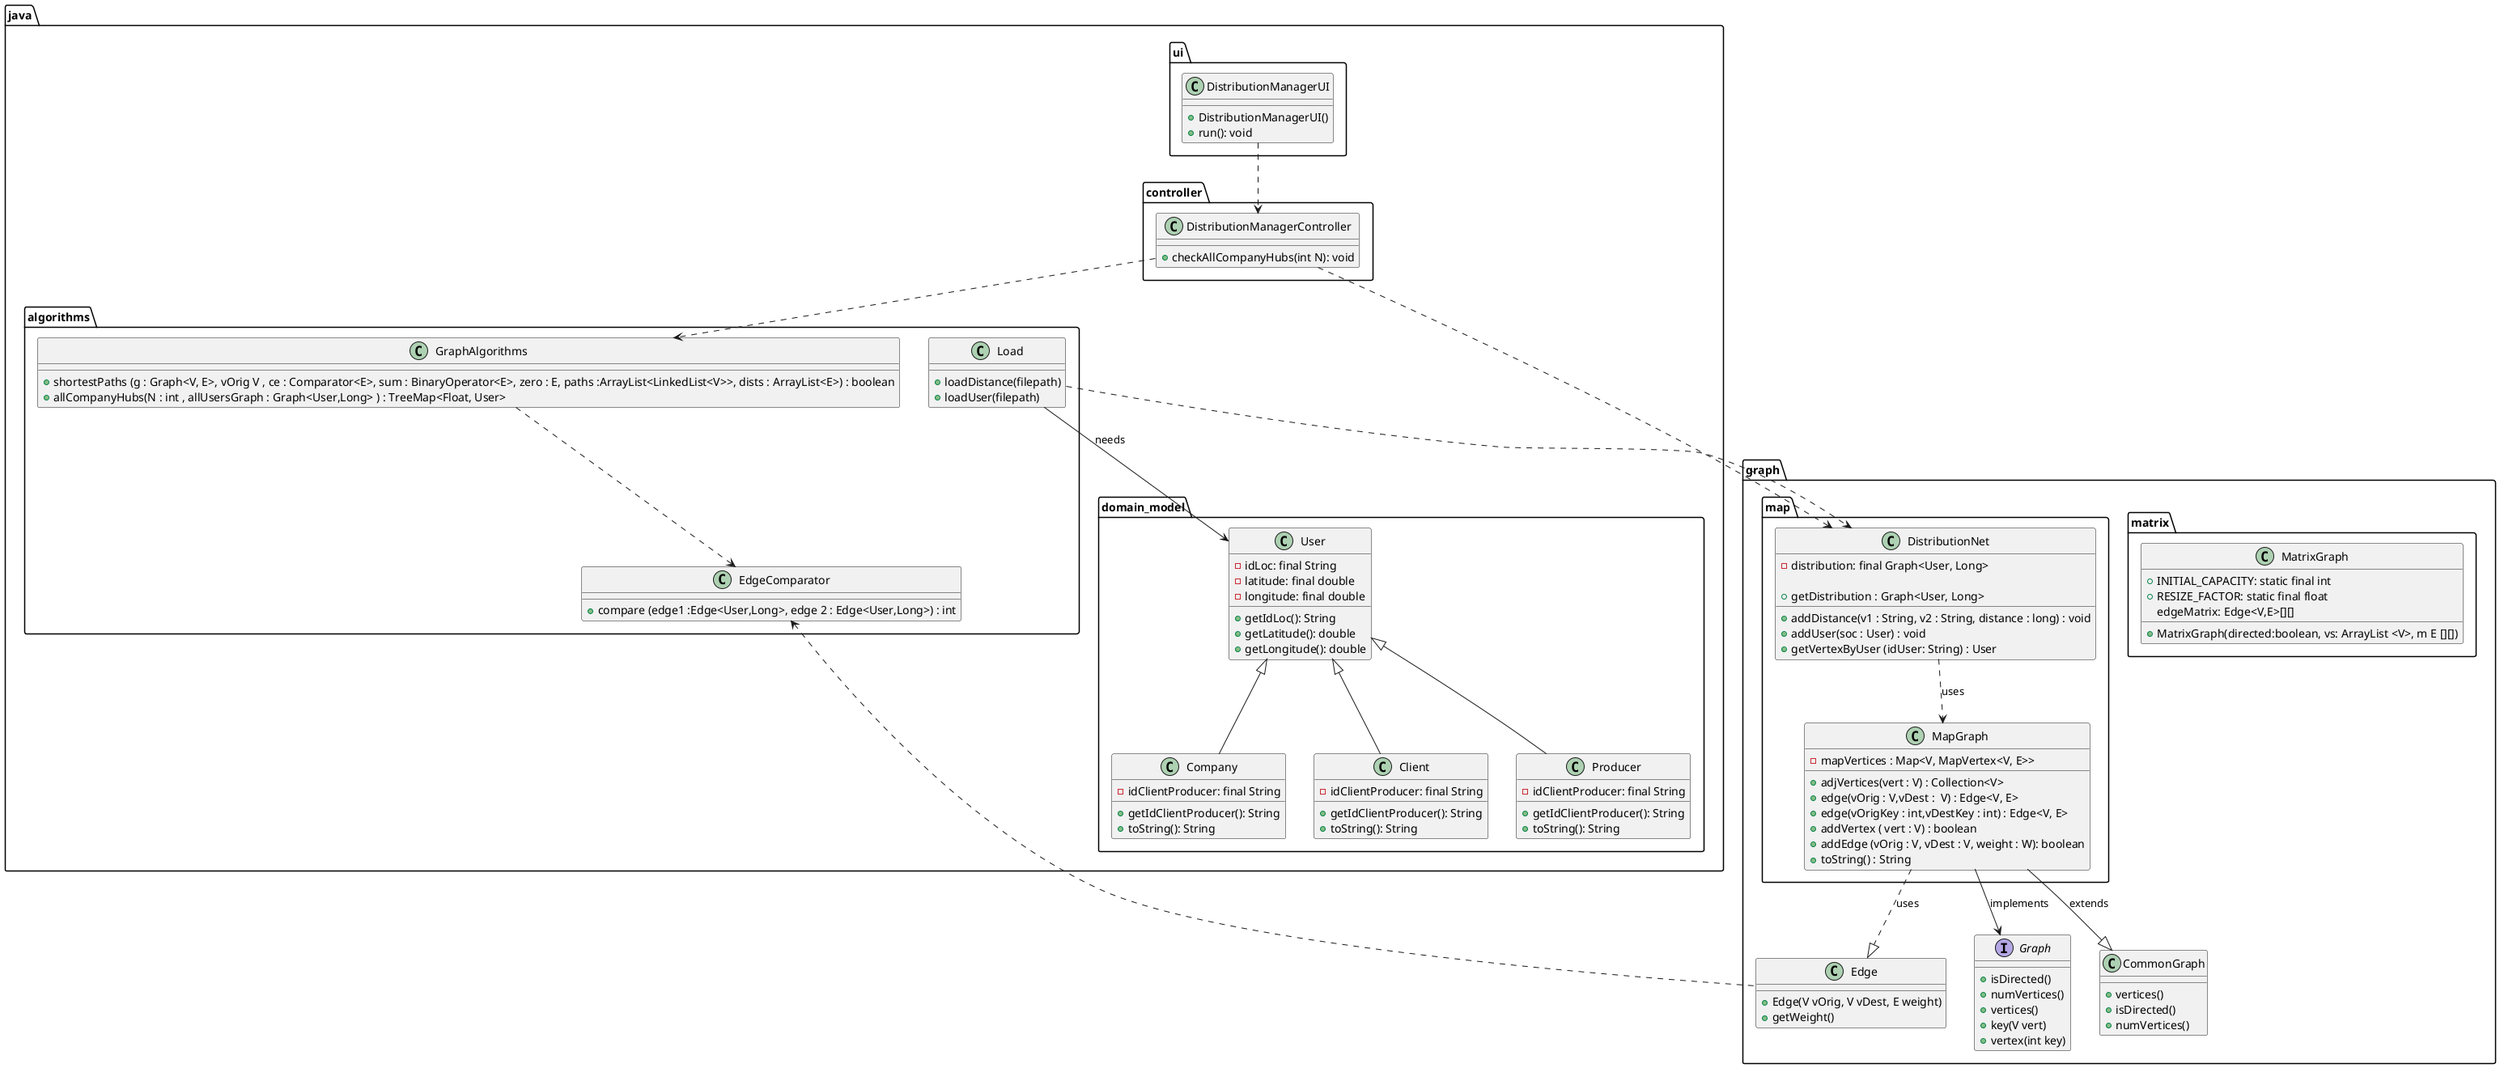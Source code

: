 @startuml
package java <<Folder>>{
package algorithms <<Folder>> {

class Load{
+loadDistance(filepath)
+loadUser(filepath)
}


class EdgeComparator{
+ compare (edge1 :Edge<User,Long>, edge 2 : Edge<User,Long>) : int
}

class GraphAlgorithms{
+ shortestPaths (g : Graph<V, E>, vOrig V , ce : Comparator<E>, sum : BinaryOperator<E>, zero : E, paths :ArrayList<LinkedList<V>>, dists : ArrayList<E>) : boolean
+ allCompanyHubs(N : int , allUsersGraph : Graph<User,Long> ) : TreeMap<Float, User>
}

}

package controller <<Folder>> {
class DistributionManagerController{
+checkAllCompanyHubs(int N): void
}

}

package ui <<Folder>> {
class DistributionManagerUI{
+DistributionManagerUI()
+run(): void
}


}
package domain_model <<Folder>> {

class User{
-idLoc: final String
-latitude: final double
-longitude: final double

+getIdLoc(): String
+getLatitude(): double
+getLongitude(): double

}
class Company{
 -idClientProducer: final String

 +getIdClientProducer(): String
 +toString(): String
}
class Client{
 -idClientProducer: final String

 +getIdClientProducer(): String
 +toString(): String
}

class Producer{
 -idClientProducer: final String

 +getIdClientProducer(): String
 +toString(): String
}

}

}

package graph <<Folder>> {
package matrix <<Folder>>{
    class MatrixGraph{
        +INITIAL_CAPACITY: static final int
        +RESIZE_FACTOR: static final float
        edgeMatrix: Edge<V,E>[][]

        +MatrixGraph(directed:boolean, vs: ArrayList <V>, m E [][])
    }
}
package map <<Folder>> {
class MapGraph{
- mapVertices : Map<V, MapVertex<V, E>>
+ adjVertices(vert : V) : Collection<V>
+ edge(vOrig : V,vDest :  V) : Edge<V, E>
+ edge(vOrigKey : int,vDestKey : int) : Edge<V, E>
+ addVertex ( vert : V) : boolean
+ addEdge (vOrig : V, vDest : V, weight : W): boolean
+ toString() : String

}
class DistributionNet{
 -distribution: final Graph<User, Long>

 +addDistance(v1 : String, v2 : String, distance : long) : void
 +addUser(soc : User) : void
 +getDistribution : Graph<User, Long>
 +getVertexByUser (idUser: String) : User

}
}

class Edge{
+Edge(V vOrig, V vDest, E weight)
+getWeight()
}

Interface Graph{
+isDirected()
+numVertices()
+vertices()
+key(V vert)
+vertex(int key)
}



class CommonGraph{
+vertices()
+isDirected()
+numVertices()
}
}


DistributionManagerUI ..> DistributionManagerController

DistributionManagerController ..> GraphAlgorithms
DistributionManagerController ..> DistributionNet

Load -->  User:  needs
Load ..> DistributionNet
GraphAlgorithms ..> EdgeComparator
EdgeComparator <.. Edge

User <|--  Company
User <|-- Client
User <|-- Producer

DistributionNet ..> MapGraph: uses

MapGraph --> Graph : implements
MapGraph --|> CommonGraph : extends
MapGraph ..|> Edge : uses

@enduml